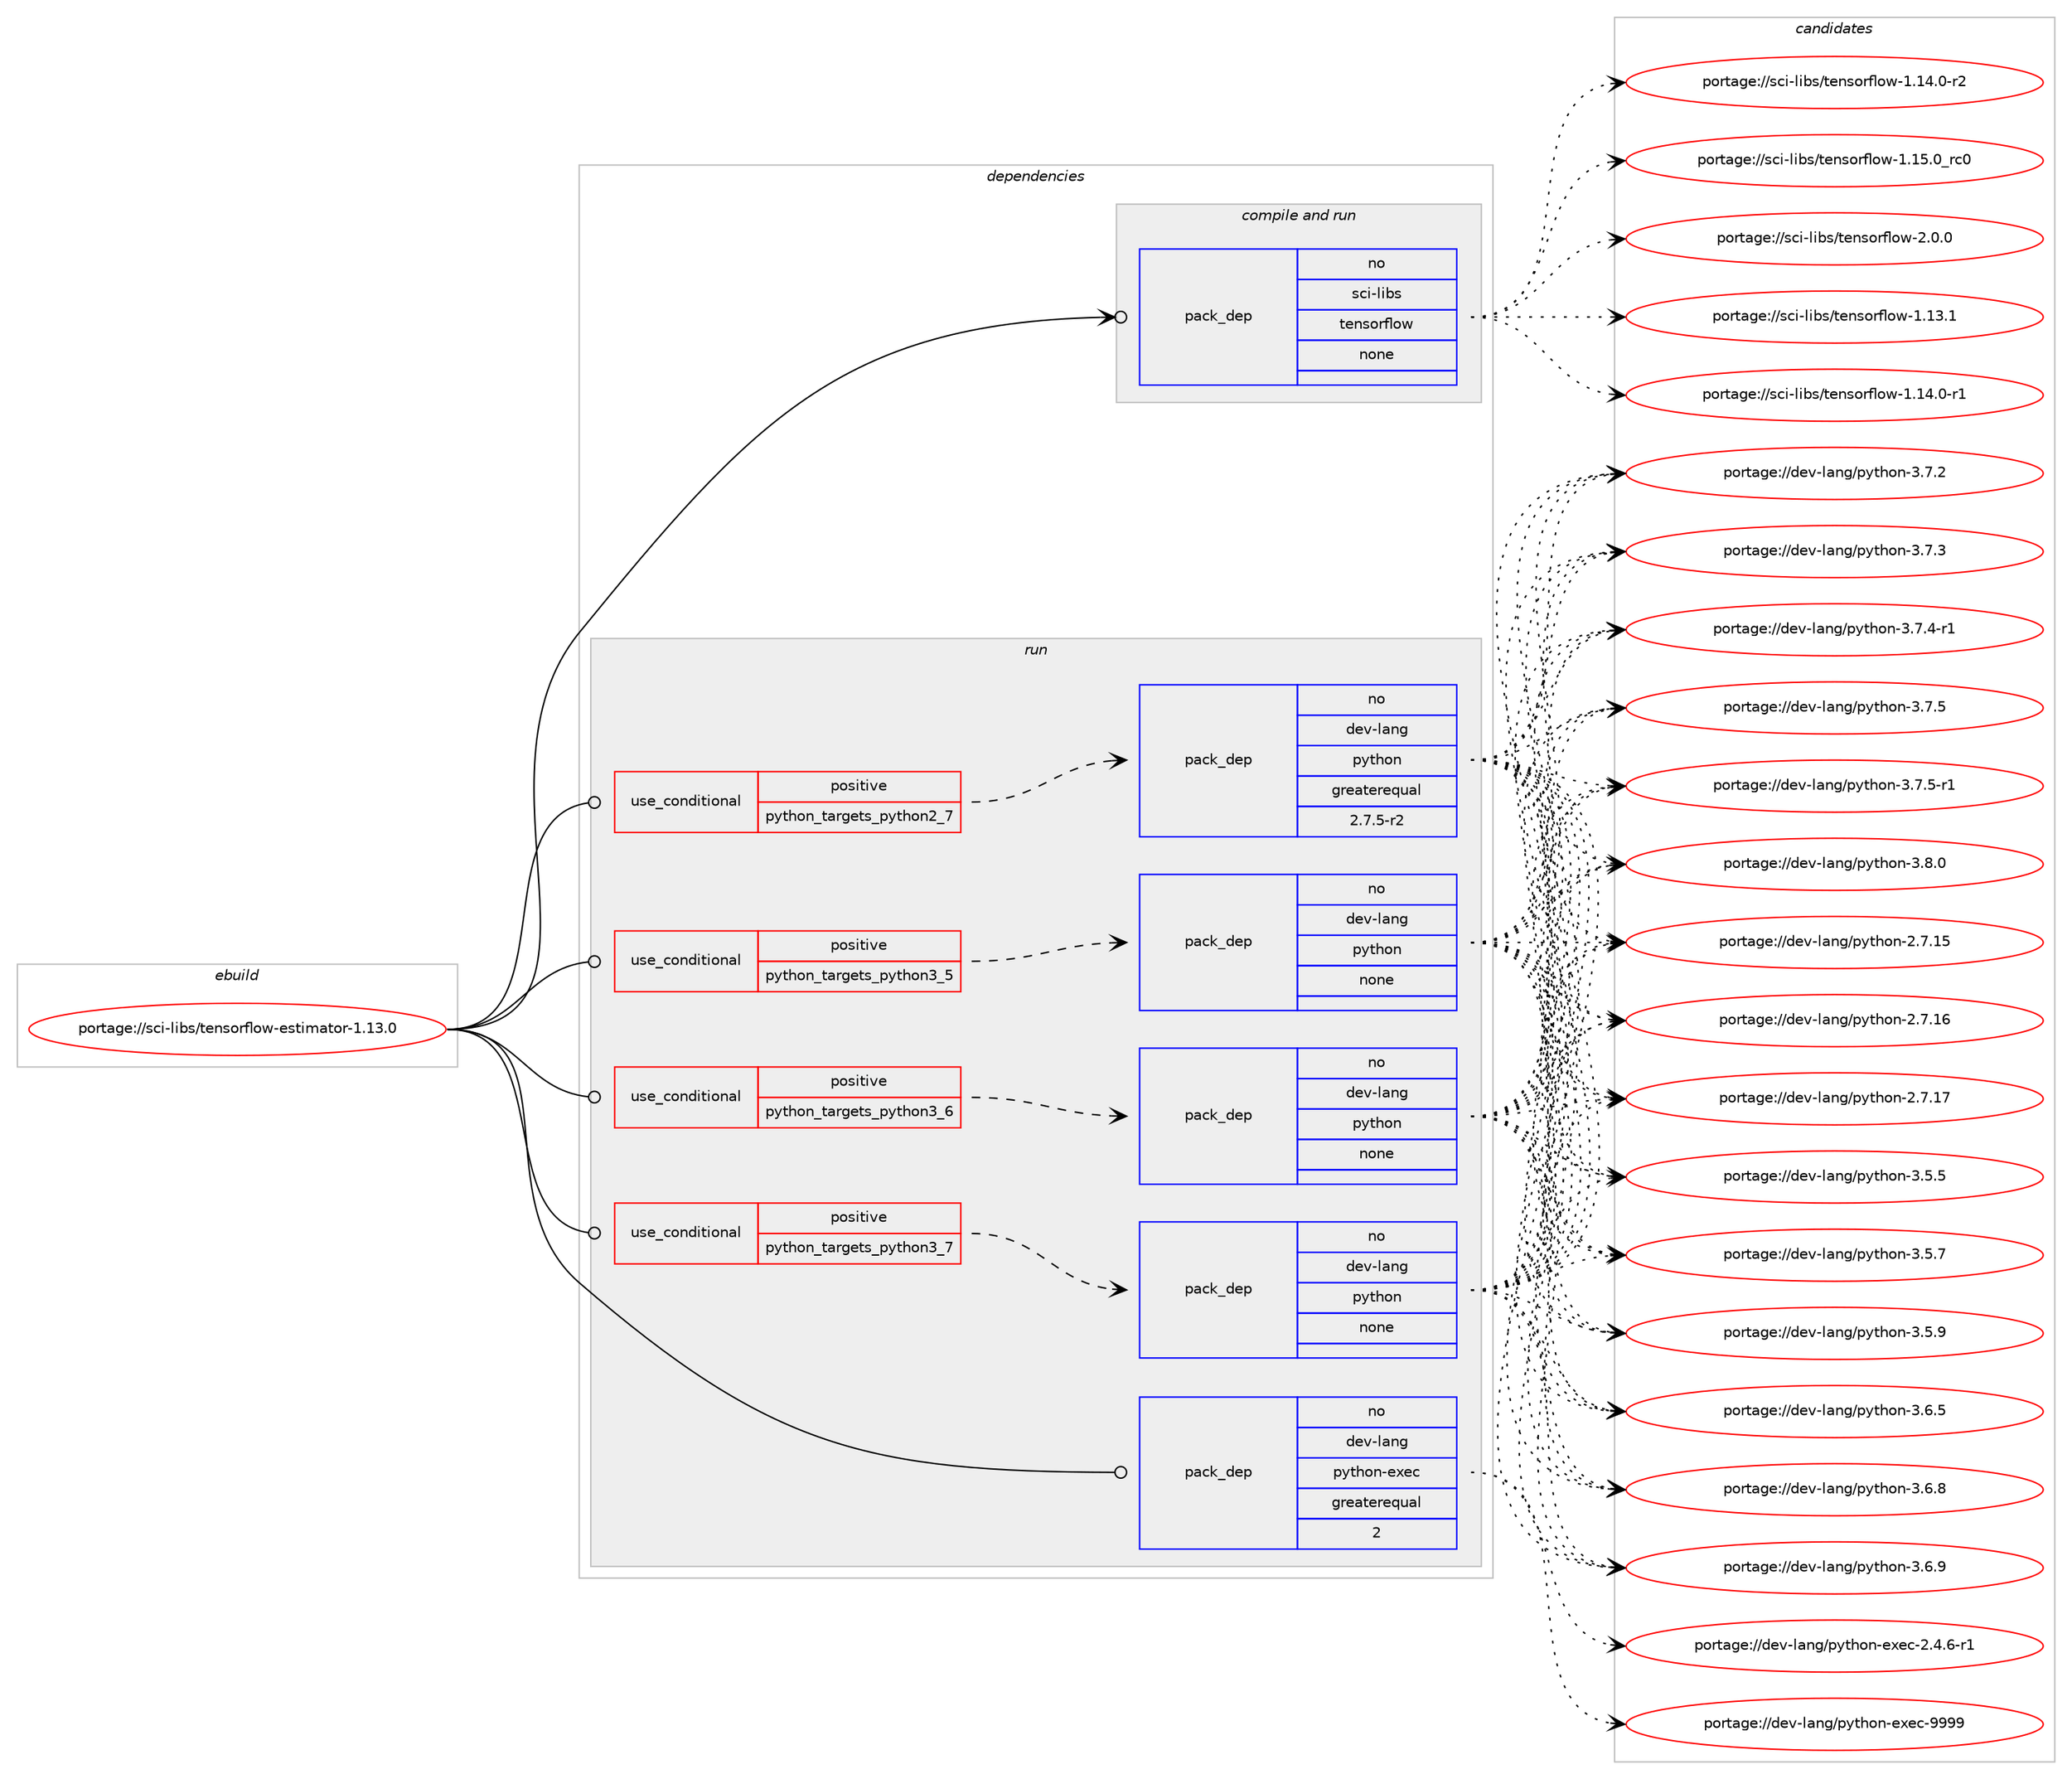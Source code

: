 digraph prolog {

# *************
# Graph options
# *************

newrank=true;
concentrate=true;
compound=true;
graph [rankdir=LR,fontname=Helvetica,fontsize=10,ranksep=1.5];#, ranksep=2.5, nodesep=0.2];
edge  [arrowhead=vee];
node  [fontname=Helvetica,fontsize=10];

# **********
# The ebuild
# **********

subgraph cluster_leftcol {
color=gray;
rank=same;
label=<<i>ebuild</i>>;
id [label="portage://sci-libs/tensorflow-estimator-1.13.0", color=red, width=4, href="../sci-libs/tensorflow-estimator-1.13.0.svg"];
}

# ****************
# The dependencies
# ****************

subgraph cluster_midcol {
color=gray;
label=<<i>dependencies</i>>;
subgraph cluster_compile {
fillcolor="#eeeeee";
style=filled;
label=<<i>compile</i>>;
}
subgraph cluster_compileandrun {
fillcolor="#eeeeee";
style=filled;
label=<<i>compile and run</i>>;
subgraph pack289260 {
dependency393285 [label=<<TABLE BORDER="0" CELLBORDER="1" CELLSPACING="0" CELLPADDING="4" WIDTH="220"><TR><TD ROWSPAN="6" CELLPADDING="30">pack_dep</TD></TR><TR><TD WIDTH="110">no</TD></TR><TR><TD>sci-libs</TD></TR><TR><TD>tensorflow</TD></TR><TR><TD>none</TD></TR><TR><TD></TD></TR></TABLE>>, shape=none, color=blue];
}
id:e -> dependency393285:w [weight=20,style="solid",arrowhead="odotvee"];
}
subgraph cluster_run {
fillcolor="#eeeeee";
style=filled;
label=<<i>run</i>>;
subgraph cond97343 {
dependency393286 [label=<<TABLE BORDER="0" CELLBORDER="1" CELLSPACING="0" CELLPADDING="4"><TR><TD ROWSPAN="3" CELLPADDING="10">use_conditional</TD></TR><TR><TD>positive</TD></TR><TR><TD>python_targets_python2_7</TD></TR></TABLE>>, shape=none, color=red];
subgraph pack289261 {
dependency393287 [label=<<TABLE BORDER="0" CELLBORDER="1" CELLSPACING="0" CELLPADDING="4" WIDTH="220"><TR><TD ROWSPAN="6" CELLPADDING="30">pack_dep</TD></TR><TR><TD WIDTH="110">no</TD></TR><TR><TD>dev-lang</TD></TR><TR><TD>python</TD></TR><TR><TD>greaterequal</TD></TR><TR><TD>2.7.5-r2</TD></TR></TABLE>>, shape=none, color=blue];
}
dependency393286:e -> dependency393287:w [weight=20,style="dashed",arrowhead="vee"];
}
id:e -> dependency393286:w [weight=20,style="solid",arrowhead="odot"];
subgraph cond97344 {
dependency393288 [label=<<TABLE BORDER="0" CELLBORDER="1" CELLSPACING="0" CELLPADDING="4"><TR><TD ROWSPAN="3" CELLPADDING="10">use_conditional</TD></TR><TR><TD>positive</TD></TR><TR><TD>python_targets_python3_5</TD></TR></TABLE>>, shape=none, color=red];
subgraph pack289262 {
dependency393289 [label=<<TABLE BORDER="0" CELLBORDER="1" CELLSPACING="0" CELLPADDING="4" WIDTH="220"><TR><TD ROWSPAN="6" CELLPADDING="30">pack_dep</TD></TR><TR><TD WIDTH="110">no</TD></TR><TR><TD>dev-lang</TD></TR><TR><TD>python</TD></TR><TR><TD>none</TD></TR><TR><TD></TD></TR></TABLE>>, shape=none, color=blue];
}
dependency393288:e -> dependency393289:w [weight=20,style="dashed",arrowhead="vee"];
}
id:e -> dependency393288:w [weight=20,style="solid",arrowhead="odot"];
subgraph cond97345 {
dependency393290 [label=<<TABLE BORDER="0" CELLBORDER="1" CELLSPACING="0" CELLPADDING="4"><TR><TD ROWSPAN="3" CELLPADDING="10">use_conditional</TD></TR><TR><TD>positive</TD></TR><TR><TD>python_targets_python3_6</TD></TR></TABLE>>, shape=none, color=red];
subgraph pack289263 {
dependency393291 [label=<<TABLE BORDER="0" CELLBORDER="1" CELLSPACING="0" CELLPADDING="4" WIDTH="220"><TR><TD ROWSPAN="6" CELLPADDING="30">pack_dep</TD></TR><TR><TD WIDTH="110">no</TD></TR><TR><TD>dev-lang</TD></TR><TR><TD>python</TD></TR><TR><TD>none</TD></TR><TR><TD></TD></TR></TABLE>>, shape=none, color=blue];
}
dependency393290:e -> dependency393291:w [weight=20,style="dashed",arrowhead="vee"];
}
id:e -> dependency393290:w [weight=20,style="solid",arrowhead="odot"];
subgraph cond97346 {
dependency393292 [label=<<TABLE BORDER="0" CELLBORDER="1" CELLSPACING="0" CELLPADDING="4"><TR><TD ROWSPAN="3" CELLPADDING="10">use_conditional</TD></TR><TR><TD>positive</TD></TR><TR><TD>python_targets_python3_7</TD></TR></TABLE>>, shape=none, color=red];
subgraph pack289264 {
dependency393293 [label=<<TABLE BORDER="0" CELLBORDER="1" CELLSPACING="0" CELLPADDING="4" WIDTH="220"><TR><TD ROWSPAN="6" CELLPADDING="30">pack_dep</TD></TR><TR><TD WIDTH="110">no</TD></TR><TR><TD>dev-lang</TD></TR><TR><TD>python</TD></TR><TR><TD>none</TD></TR><TR><TD></TD></TR></TABLE>>, shape=none, color=blue];
}
dependency393292:e -> dependency393293:w [weight=20,style="dashed",arrowhead="vee"];
}
id:e -> dependency393292:w [weight=20,style="solid",arrowhead="odot"];
subgraph pack289265 {
dependency393294 [label=<<TABLE BORDER="0" CELLBORDER="1" CELLSPACING="0" CELLPADDING="4" WIDTH="220"><TR><TD ROWSPAN="6" CELLPADDING="30">pack_dep</TD></TR><TR><TD WIDTH="110">no</TD></TR><TR><TD>dev-lang</TD></TR><TR><TD>python-exec</TD></TR><TR><TD>greaterequal</TD></TR><TR><TD>2</TD></TR></TABLE>>, shape=none, color=blue];
}
id:e -> dependency393294:w [weight=20,style="solid",arrowhead="odot"];
}
}

# **************
# The candidates
# **************

subgraph cluster_choices {
rank=same;
color=gray;
label=<<i>candidates</i>>;

subgraph choice289260 {
color=black;
nodesep=1;
choiceportage1159910545108105981154711610111011511111410210811111945494649514649 [label="portage://sci-libs/tensorflow-1.13.1", color=red, width=4,href="../sci-libs/tensorflow-1.13.1.svg"];
choiceportage11599105451081059811547116101110115111114102108111119454946495246484511449 [label="portage://sci-libs/tensorflow-1.14.0-r1", color=red, width=4,href="../sci-libs/tensorflow-1.14.0-r1.svg"];
choiceportage11599105451081059811547116101110115111114102108111119454946495246484511450 [label="portage://sci-libs/tensorflow-1.14.0-r2", color=red, width=4,href="../sci-libs/tensorflow-1.14.0-r2.svg"];
choiceportage1159910545108105981154711610111011511111410210811111945494649534648951149948 [label="portage://sci-libs/tensorflow-1.15.0_rc0", color=red, width=4,href="../sci-libs/tensorflow-1.15.0_rc0.svg"];
choiceportage11599105451081059811547116101110115111114102108111119455046484648 [label="portage://sci-libs/tensorflow-2.0.0", color=red, width=4,href="../sci-libs/tensorflow-2.0.0.svg"];
dependency393285:e -> choiceportage1159910545108105981154711610111011511111410210811111945494649514649:w [style=dotted,weight="100"];
dependency393285:e -> choiceportage11599105451081059811547116101110115111114102108111119454946495246484511449:w [style=dotted,weight="100"];
dependency393285:e -> choiceportage11599105451081059811547116101110115111114102108111119454946495246484511450:w [style=dotted,weight="100"];
dependency393285:e -> choiceportage1159910545108105981154711610111011511111410210811111945494649534648951149948:w [style=dotted,weight="100"];
dependency393285:e -> choiceportage11599105451081059811547116101110115111114102108111119455046484648:w [style=dotted,weight="100"];
}
subgraph choice289261 {
color=black;
nodesep=1;
choiceportage10010111845108971101034711212111610411111045504655464953 [label="portage://dev-lang/python-2.7.15", color=red, width=4,href="../dev-lang/python-2.7.15.svg"];
choiceportage10010111845108971101034711212111610411111045504655464954 [label="portage://dev-lang/python-2.7.16", color=red, width=4,href="../dev-lang/python-2.7.16.svg"];
choiceportage10010111845108971101034711212111610411111045504655464955 [label="portage://dev-lang/python-2.7.17", color=red, width=4,href="../dev-lang/python-2.7.17.svg"];
choiceportage100101118451089711010347112121116104111110455146534653 [label="portage://dev-lang/python-3.5.5", color=red, width=4,href="../dev-lang/python-3.5.5.svg"];
choiceportage100101118451089711010347112121116104111110455146534655 [label="portage://dev-lang/python-3.5.7", color=red, width=4,href="../dev-lang/python-3.5.7.svg"];
choiceportage100101118451089711010347112121116104111110455146534657 [label="portage://dev-lang/python-3.5.9", color=red, width=4,href="../dev-lang/python-3.5.9.svg"];
choiceportage100101118451089711010347112121116104111110455146544653 [label="portage://dev-lang/python-3.6.5", color=red, width=4,href="../dev-lang/python-3.6.5.svg"];
choiceportage100101118451089711010347112121116104111110455146544656 [label="portage://dev-lang/python-3.6.8", color=red, width=4,href="../dev-lang/python-3.6.8.svg"];
choiceportage100101118451089711010347112121116104111110455146544657 [label="portage://dev-lang/python-3.6.9", color=red, width=4,href="../dev-lang/python-3.6.9.svg"];
choiceportage100101118451089711010347112121116104111110455146554650 [label="portage://dev-lang/python-3.7.2", color=red, width=4,href="../dev-lang/python-3.7.2.svg"];
choiceportage100101118451089711010347112121116104111110455146554651 [label="portage://dev-lang/python-3.7.3", color=red, width=4,href="../dev-lang/python-3.7.3.svg"];
choiceportage1001011184510897110103471121211161041111104551465546524511449 [label="portage://dev-lang/python-3.7.4-r1", color=red, width=4,href="../dev-lang/python-3.7.4-r1.svg"];
choiceportage100101118451089711010347112121116104111110455146554653 [label="portage://dev-lang/python-3.7.5", color=red, width=4,href="../dev-lang/python-3.7.5.svg"];
choiceportage1001011184510897110103471121211161041111104551465546534511449 [label="portage://dev-lang/python-3.7.5-r1", color=red, width=4,href="../dev-lang/python-3.7.5-r1.svg"];
choiceportage100101118451089711010347112121116104111110455146564648 [label="portage://dev-lang/python-3.8.0", color=red, width=4,href="../dev-lang/python-3.8.0.svg"];
dependency393287:e -> choiceportage10010111845108971101034711212111610411111045504655464953:w [style=dotted,weight="100"];
dependency393287:e -> choiceportage10010111845108971101034711212111610411111045504655464954:w [style=dotted,weight="100"];
dependency393287:e -> choiceportage10010111845108971101034711212111610411111045504655464955:w [style=dotted,weight="100"];
dependency393287:e -> choiceportage100101118451089711010347112121116104111110455146534653:w [style=dotted,weight="100"];
dependency393287:e -> choiceportage100101118451089711010347112121116104111110455146534655:w [style=dotted,weight="100"];
dependency393287:e -> choiceportage100101118451089711010347112121116104111110455146534657:w [style=dotted,weight="100"];
dependency393287:e -> choiceportage100101118451089711010347112121116104111110455146544653:w [style=dotted,weight="100"];
dependency393287:e -> choiceportage100101118451089711010347112121116104111110455146544656:w [style=dotted,weight="100"];
dependency393287:e -> choiceportage100101118451089711010347112121116104111110455146544657:w [style=dotted,weight="100"];
dependency393287:e -> choiceportage100101118451089711010347112121116104111110455146554650:w [style=dotted,weight="100"];
dependency393287:e -> choiceportage100101118451089711010347112121116104111110455146554651:w [style=dotted,weight="100"];
dependency393287:e -> choiceportage1001011184510897110103471121211161041111104551465546524511449:w [style=dotted,weight="100"];
dependency393287:e -> choiceportage100101118451089711010347112121116104111110455146554653:w [style=dotted,weight="100"];
dependency393287:e -> choiceportage1001011184510897110103471121211161041111104551465546534511449:w [style=dotted,weight="100"];
dependency393287:e -> choiceportage100101118451089711010347112121116104111110455146564648:w [style=dotted,weight="100"];
}
subgraph choice289262 {
color=black;
nodesep=1;
choiceportage10010111845108971101034711212111610411111045504655464953 [label="portage://dev-lang/python-2.7.15", color=red, width=4,href="../dev-lang/python-2.7.15.svg"];
choiceportage10010111845108971101034711212111610411111045504655464954 [label="portage://dev-lang/python-2.7.16", color=red, width=4,href="../dev-lang/python-2.7.16.svg"];
choiceportage10010111845108971101034711212111610411111045504655464955 [label="portage://dev-lang/python-2.7.17", color=red, width=4,href="../dev-lang/python-2.7.17.svg"];
choiceportage100101118451089711010347112121116104111110455146534653 [label="portage://dev-lang/python-3.5.5", color=red, width=4,href="../dev-lang/python-3.5.5.svg"];
choiceportage100101118451089711010347112121116104111110455146534655 [label="portage://dev-lang/python-3.5.7", color=red, width=4,href="../dev-lang/python-3.5.7.svg"];
choiceportage100101118451089711010347112121116104111110455146534657 [label="portage://dev-lang/python-3.5.9", color=red, width=4,href="../dev-lang/python-3.5.9.svg"];
choiceportage100101118451089711010347112121116104111110455146544653 [label="portage://dev-lang/python-3.6.5", color=red, width=4,href="../dev-lang/python-3.6.5.svg"];
choiceportage100101118451089711010347112121116104111110455146544656 [label="portage://dev-lang/python-3.6.8", color=red, width=4,href="../dev-lang/python-3.6.8.svg"];
choiceportage100101118451089711010347112121116104111110455146544657 [label="portage://dev-lang/python-3.6.9", color=red, width=4,href="../dev-lang/python-3.6.9.svg"];
choiceportage100101118451089711010347112121116104111110455146554650 [label="portage://dev-lang/python-3.7.2", color=red, width=4,href="../dev-lang/python-3.7.2.svg"];
choiceportage100101118451089711010347112121116104111110455146554651 [label="portage://dev-lang/python-3.7.3", color=red, width=4,href="../dev-lang/python-3.7.3.svg"];
choiceportage1001011184510897110103471121211161041111104551465546524511449 [label="portage://dev-lang/python-3.7.4-r1", color=red, width=4,href="../dev-lang/python-3.7.4-r1.svg"];
choiceportage100101118451089711010347112121116104111110455146554653 [label="portage://dev-lang/python-3.7.5", color=red, width=4,href="../dev-lang/python-3.7.5.svg"];
choiceportage1001011184510897110103471121211161041111104551465546534511449 [label="portage://dev-lang/python-3.7.5-r1", color=red, width=4,href="../dev-lang/python-3.7.5-r1.svg"];
choiceportage100101118451089711010347112121116104111110455146564648 [label="portage://dev-lang/python-3.8.0", color=red, width=4,href="../dev-lang/python-3.8.0.svg"];
dependency393289:e -> choiceportage10010111845108971101034711212111610411111045504655464953:w [style=dotted,weight="100"];
dependency393289:e -> choiceportage10010111845108971101034711212111610411111045504655464954:w [style=dotted,weight="100"];
dependency393289:e -> choiceportage10010111845108971101034711212111610411111045504655464955:w [style=dotted,weight="100"];
dependency393289:e -> choiceportage100101118451089711010347112121116104111110455146534653:w [style=dotted,weight="100"];
dependency393289:e -> choiceportage100101118451089711010347112121116104111110455146534655:w [style=dotted,weight="100"];
dependency393289:e -> choiceportage100101118451089711010347112121116104111110455146534657:w [style=dotted,weight="100"];
dependency393289:e -> choiceportage100101118451089711010347112121116104111110455146544653:w [style=dotted,weight="100"];
dependency393289:e -> choiceportage100101118451089711010347112121116104111110455146544656:w [style=dotted,weight="100"];
dependency393289:e -> choiceportage100101118451089711010347112121116104111110455146544657:w [style=dotted,weight="100"];
dependency393289:e -> choiceportage100101118451089711010347112121116104111110455146554650:w [style=dotted,weight="100"];
dependency393289:e -> choiceportage100101118451089711010347112121116104111110455146554651:w [style=dotted,weight="100"];
dependency393289:e -> choiceportage1001011184510897110103471121211161041111104551465546524511449:w [style=dotted,weight="100"];
dependency393289:e -> choiceportage100101118451089711010347112121116104111110455146554653:w [style=dotted,weight="100"];
dependency393289:e -> choiceportage1001011184510897110103471121211161041111104551465546534511449:w [style=dotted,weight="100"];
dependency393289:e -> choiceportage100101118451089711010347112121116104111110455146564648:w [style=dotted,weight="100"];
}
subgraph choice289263 {
color=black;
nodesep=1;
choiceportage10010111845108971101034711212111610411111045504655464953 [label="portage://dev-lang/python-2.7.15", color=red, width=4,href="../dev-lang/python-2.7.15.svg"];
choiceportage10010111845108971101034711212111610411111045504655464954 [label="portage://dev-lang/python-2.7.16", color=red, width=4,href="../dev-lang/python-2.7.16.svg"];
choiceportage10010111845108971101034711212111610411111045504655464955 [label="portage://dev-lang/python-2.7.17", color=red, width=4,href="../dev-lang/python-2.7.17.svg"];
choiceportage100101118451089711010347112121116104111110455146534653 [label="portage://dev-lang/python-3.5.5", color=red, width=4,href="../dev-lang/python-3.5.5.svg"];
choiceportage100101118451089711010347112121116104111110455146534655 [label="portage://dev-lang/python-3.5.7", color=red, width=4,href="../dev-lang/python-3.5.7.svg"];
choiceportage100101118451089711010347112121116104111110455146534657 [label="portage://dev-lang/python-3.5.9", color=red, width=4,href="../dev-lang/python-3.5.9.svg"];
choiceportage100101118451089711010347112121116104111110455146544653 [label="portage://dev-lang/python-3.6.5", color=red, width=4,href="../dev-lang/python-3.6.5.svg"];
choiceportage100101118451089711010347112121116104111110455146544656 [label="portage://dev-lang/python-3.6.8", color=red, width=4,href="../dev-lang/python-3.6.8.svg"];
choiceportage100101118451089711010347112121116104111110455146544657 [label="portage://dev-lang/python-3.6.9", color=red, width=4,href="../dev-lang/python-3.6.9.svg"];
choiceportage100101118451089711010347112121116104111110455146554650 [label="portage://dev-lang/python-3.7.2", color=red, width=4,href="../dev-lang/python-3.7.2.svg"];
choiceportage100101118451089711010347112121116104111110455146554651 [label="portage://dev-lang/python-3.7.3", color=red, width=4,href="../dev-lang/python-3.7.3.svg"];
choiceportage1001011184510897110103471121211161041111104551465546524511449 [label="portage://dev-lang/python-3.7.4-r1", color=red, width=4,href="../dev-lang/python-3.7.4-r1.svg"];
choiceportage100101118451089711010347112121116104111110455146554653 [label="portage://dev-lang/python-3.7.5", color=red, width=4,href="../dev-lang/python-3.7.5.svg"];
choiceportage1001011184510897110103471121211161041111104551465546534511449 [label="portage://dev-lang/python-3.7.5-r1", color=red, width=4,href="../dev-lang/python-3.7.5-r1.svg"];
choiceportage100101118451089711010347112121116104111110455146564648 [label="portage://dev-lang/python-3.8.0", color=red, width=4,href="../dev-lang/python-3.8.0.svg"];
dependency393291:e -> choiceportage10010111845108971101034711212111610411111045504655464953:w [style=dotted,weight="100"];
dependency393291:e -> choiceportage10010111845108971101034711212111610411111045504655464954:w [style=dotted,weight="100"];
dependency393291:e -> choiceportage10010111845108971101034711212111610411111045504655464955:w [style=dotted,weight="100"];
dependency393291:e -> choiceportage100101118451089711010347112121116104111110455146534653:w [style=dotted,weight="100"];
dependency393291:e -> choiceportage100101118451089711010347112121116104111110455146534655:w [style=dotted,weight="100"];
dependency393291:e -> choiceportage100101118451089711010347112121116104111110455146534657:w [style=dotted,weight="100"];
dependency393291:e -> choiceportage100101118451089711010347112121116104111110455146544653:w [style=dotted,weight="100"];
dependency393291:e -> choiceportage100101118451089711010347112121116104111110455146544656:w [style=dotted,weight="100"];
dependency393291:e -> choiceportage100101118451089711010347112121116104111110455146544657:w [style=dotted,weight="100"];
dependency393291:e -> choiceportage100101118451089711010347112121116104111110455146554650:w [style=dotted,weight="100"];
dependency393291:e -> choiceportage100101118451089711010347112121116104111110455146554651:w [style=dotted,weight="100"];
dependency393291:e -> choiceportage1001011184510897110103471121211161041111104551465546524511449:w [style=dotted,weight="100"];
dependency393291:e -> choiceportage100101118451089711010347112121116104111110455146554653:w [style=dotted,weight="100"];
dependency393291:e -> choiceportage1001011184510897110103471121211161041111104551465546534511449:w [style=dotted,weight="100"];
dependency393291:e -> choiceportage100101118451089711010347112121116104111110455146564648:w [style=dotted,weight="100"];
}
subgraph choice289264 {
color=black;
nodesep=1;
choiceportage10010111845108971101034711212111610411111045504655464953 [label="portage://dev-lang/python-2.7.15", color=red, width=4,href="../dev-lang/python-2.7.15.svg"];
choiceportage10010111845108971101034711212111610411111045504655464954 [label="portage://dev-lang/python-2.7.16", color=red, width=4,href="../dev-lang/python-2.7.16.svg"];
choiceportage10010111845108971101034711212111610411111045504655464955 [label="portage://dev-lang/python-2.7.17", color=red, width=4,href="../dev-lang/python-2.7.17.svg"];
choiceportage100101118451089711010347112121116104111110455146534653 [label="portage://dev-lang/python-3.5.5", color=red, width=4,href="../dev-lang/python-3.5.5.svg"];
choiceportage100101118451089711010347112121116104111110455146534655 [label="portage://dev-lang/python-3.5.7", color=red, width=4,href="../dev-lang/python-3.5.7.svg"];
choiceportage100101118451089711010347112121116104111110455146534657 [label="portage://dev-lang/python-3.5.9", color=red, width=4,href="../dev-lang/python-3.5.9.svg"];
choiceportage100101118451089711010347112121116104111110455146544653 [label="portage://dev-lang/python-3.6.5", color=red, width=4,href="../dev-lang/python-3.6.5.svg"];
choiceportage100101118451089711010347112121116104111110455146544656 [label="portage://dev-lang/python-3.6.8", color=red, width=4,href="../dev-lang/python-3.6.8.svg"];
choiceportage100101118451089711010347112121116104111110455146544657 [label="portage://dev-lang/python-3.6.9", color=red, width=4,href="../dev-lang/python-3.6.9.svg"];
choiceportage100101118451089711010347112121116104111110455146554650 [label="portage://dev-lang/python-3.7.2", color=red, width=4,href="../dev-lang/python-3.7.2.svg"];
choiceportage100101118451089711010347112121116104111110455146554651 [label="portage://dev-lang/python-3.7.3", color=red, width=4,href="../dev-lang/python-3.7.3.svg"];
choiceportage1001011184510897110103471121211161041111104551465546524511449 [label="portage://dev-lang/python-3.7.4-r1", color=red, width=4,href="../dev-lang/python-3.7.4-r1.svg"];
choiceportage100101118451089711010347112121116104111110455146554653 [label="portage://dev-lang/python-3.7.5", color=red, width=4,href="../dev-lang/python-3.7.5.svg"];
choiceportage1001011184510897110103471121211161041111104551465546534511449 [label="portage://dev-lang/python-3.7.5-r1", color=red, width=4,href="../dev-lang/python-3.7.5-r1.svg"];
choiceportage100101118451089711010347112121116104111110455146564648 [label="portage://dev-lang/python-3.8.0", color=red, width=4,href="../dev-lang/python-3.8.0.svg"];
dependency393293:e -> choiceportage10010111845108971101034711212111610411111045504655464953:w [style=dotted,weight="100"];
dependency393293:e -> choiceportage10010111845108971101034711212111610411111045504655464954:w [style=dotted,weight="100"];
dependency393293:e -> choiceportage10010111845108971101034711212111610411111045504655464955:w [style=dotted,weight="100"];
dependency393293:e -> choiceportage100101118451089711010347112121116104111110455146534653:w [style=dotted,weight="100"];
dependency393293:e -> choiceportage100101118451089711010347112121116104111110455146534655:w [style=dotted,weight="100"];
dependency393293:e -> choiceportage100101118451089711010347112121116104111110455146534657:w [style=dotted,weight="100"];
dependency393293:e -> choiceportage100101118451089711010347112121116104111110455146544653:w [style=dotted,weight="100"];
dependency393293:e -> choiceportage100101118451089711010347112121116104111110455146544656:w [style=dotted,weight="100"];
dependency393293:e -> choiceportage100101118451089711010347112121116104111110455146544657:w [style=dotted,weight="100"];
dependency393293:e -> choiceportage100101118451089711010347112121116104111110455146554650:w [style=dotted,weight="100"];
dependency393293:e -> choiceportage100101118451089711010347112121116104111110455146554651:w [style=dotted,weight="100"];
dependency393293:e -> choiceportage1001011184510897110103471121211161041111104551465546524511449:w [style=dotted,weight="100"];
dependency393293:e -> choiceportage100101118451089711010347112121116104111110455146554653:w [style=dotted,weight="100"];
dependency393293:e -> choiceportage1001011184510897110103471121211161041111104551465546534511449:w [style=dotted,weight="100"];
dependency393293:e -> choiceportage100101118451089711010347112121116104111110455146564648:w [style=dotted,weight="100"];
}
subgraph choice289265 {
color=black;
nodesep=1;
choiceportage10010111845108971101034711212111610411111045101120101994550465246544511449 [label="portage://dev-lang/python-exec-2.4.6-r1", color=red, width=4,href="../dev-lang/python-exec-2.4.6-r1.svg"];
choiceportage10010111845108971101034711212111610411111045101120101994557575757 [label="portage://dev-lang/python-exec-9999", color=red, width=4,href="../dev-lang/python-exec-9999.svg"];
dependency393294:e -> choiceportage10010111845108971101034711212111610411111045101120101994550465246544511449:w [style=dotted,weight="100"];
dependency393294:e -> choiceportage10010111845108971101034711212111610411111045101120101994557575757:w [style=dotted,weight="100"];
}
}

}
